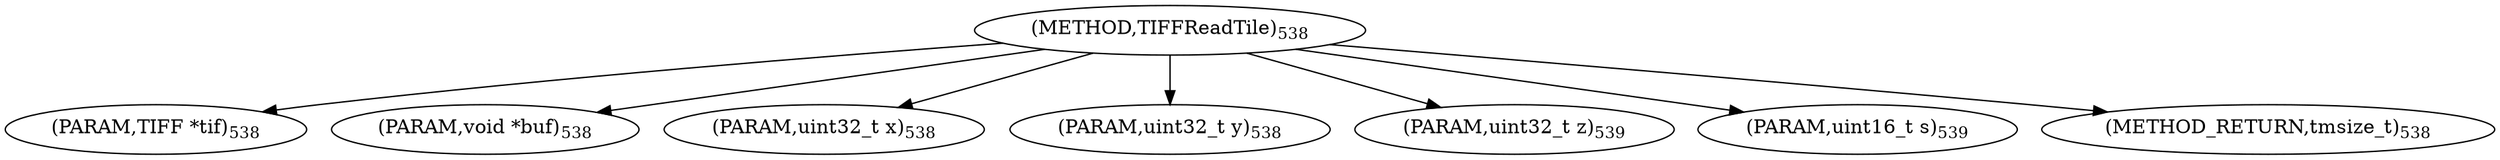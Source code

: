 digraph "TIFFReadTile" {  
"9103" [label = <(METHOD,TIFFReadTile)<SUB>538</SUB>> ]
"9104" [label = <(PARAM,TIFF *tif)<SUB>538</SUB>> ]
"9105" [label = <(PARAM,void *buf)<SUB>538</SUB>> ]
"9106" [label = <(PARAM,uint32_t x)<SUB>538</SUB>> ]
"9107" [label = <(PARAM,uint32_t y)<SUB>538</SUB>> ]
"9108" [label = <(PARAM,uint32_t z)<SUB>539</SUB>> ]
"9109" [label = <(PARAM,uint16_t s)<SUB>539</SUB>> ]
"9110" [label = <(METHOD_RETURN,tmsize_t)<SUB>538</SUB>> ]
  "9103" -> "9104" 
  "9103" -> "9105" 
  "9103" -> "9106" 
  "9103" -> "9107" 
  "9103" -> "9108" 
  "9103" -> "9109" 
  "9103" -> "9110" 
}
